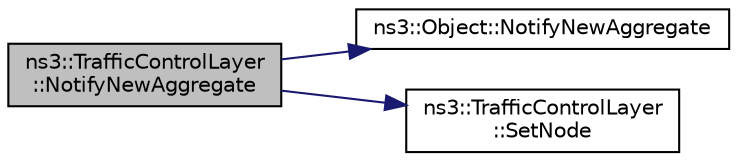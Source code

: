 digraph "ns3::TrafficControlLayer::NotifyNewAggregate"
{
 // LATEX_PDF_SIZE
  edge [fontname="Helvetica",fontsize="10",labelfontname="Helvetica",labelfontsize="10"];
  node [fontname="Helvetica",fontsize="10",shape=record];
  rankdir="LR";
  Node1 [label="ns3::TrafficControlLayer\l::NotifyNewAggregate",height=0.2,width=0.4,color="black", fillcolor="grey75", style="filled", fontcolor="black",tooltip="Notify all Objects aggregated to this one of a new Object being aggregated."];
  Node1 -> Node2 [color="midnightblue",fontsize="10",style="solid",fontname="Helvetica"];
  Node2 [label="ns3::Object::NotifyNewAggregate",height=0.2,width=0.4,color="black", fillcolor="white", style="filled",URL="$classns3_1_1_object.html#a1bd7211125185a6cd511c35fea4e500f",tooltip="Notify all Objects aggregated to this one of a new Object being aggregated."];
  Node1 -> Node3 [color="midnightblue",fontsize="10",style="solid",fontname="Helvetica"];
  Node3 [label="ns3::TrafficControlLayer\l::SetNode",height=0.2,width=0.4,color="black", fillcolor="white", style="filled",URL="$classns3_1_1_traffic_control_layer.html#ab2ceb8b90b3418c201f9ecd0ed0c5467",tooltip="Set node associated with this stack."];
}
